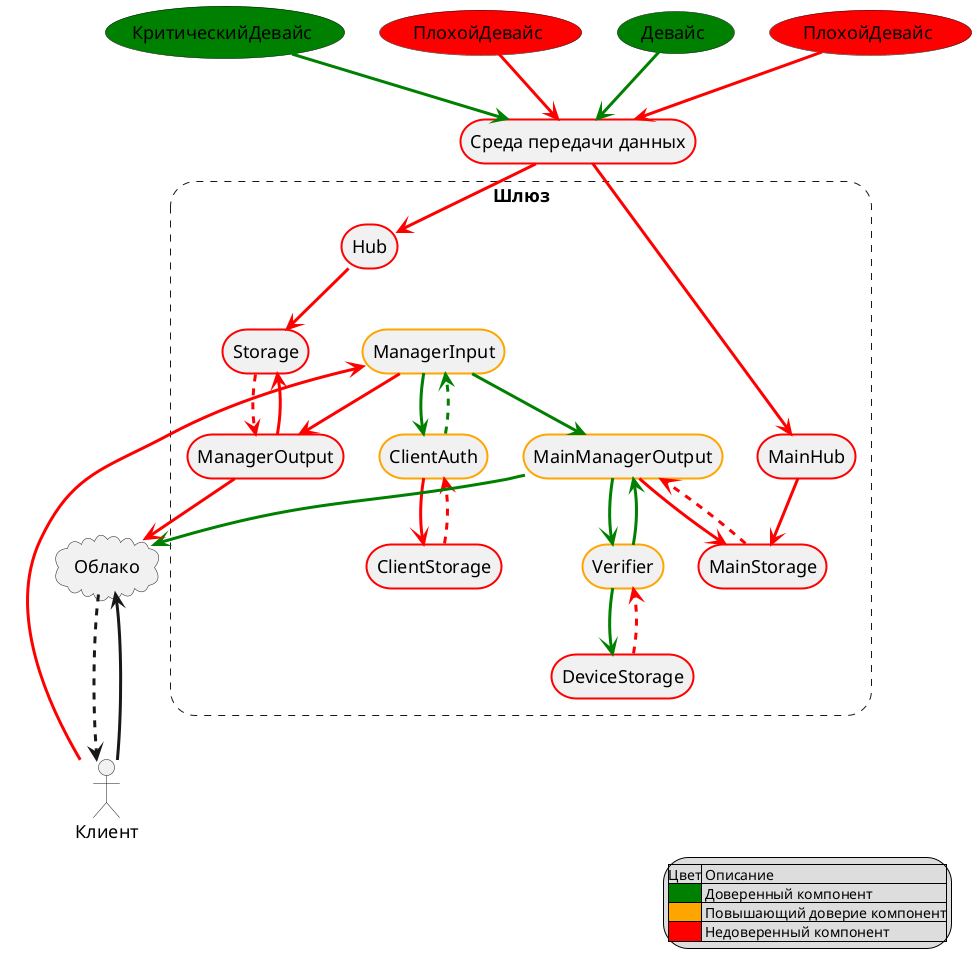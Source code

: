 @startuml

skinparam arrowthickness 3
skinparam defaultFontName Arial
skinparam defaultFontSize 18
skinparam roundCorner 50

legend right
    |Цвет| Описание |
    |<#green>| Доверенный компонент|
    |<#orange>| Повышающий доверие компонент|
    |<#red>| Недоверенный компонент|
endlegend

cloud Облако as cloud
actor Клиент as user


rectangle "Шлюз" #line.dashed{
    

    rectangle Hub as hub #line:Red;line.bold
    rectangle ManagerOutput as out #line:Red;line.bold
    rectangle Storage as storage #line:red;line.bold

    rectangle ClientStorage as cs #line:red;line.bold
    rectangle ClientAuth as auth2 #line:Orange;line.bold

    rectangle ManagerInput as in #line:Orange;line.bold

    rectangle Verifier as verifier #line:Orange;line.bold
    rectangle DeviceStorage as ds #line:red;line.bold
    rectangle MainManagerOutput as mainOut #line:Orange;line.bold
    rectangle MainStorage as mainStorage #line:red;line.bold
    rectangle MainHub as mainHub #line:Red;line.bold
} 


    (КритическийДевайс) as mainDevice #green
    (ПлохойДевайс) as angryDevice2 #red
    (Девайс) as device #green
    (ПлохойДевайс) as angryDevice1 #red

    rectangle "Среда передачи данных" as net #line:Red;line.bold

    angryDevice2 -[#Red]-> net
    mainDevice -[#green]-> net
    net -[#red]-> mainHub


    device -[#green]-> net
    angryDevice1 -[#Red]-> net
    net -[#red]-> hub



mainHub --[#Red]> mainStorage
hub --[#Red]> storage
user -[#red]-> in
in -[#Green]-> auth2
auth2 -[#Red]-> cs
cs .[#Red].> auth2
auth2 .[#Green].>in
in --[#Green]> mainOut
mainOut --[#Red]> mainStorage
mainStorage .[#Red].> mainOut
mainOut --[#Green]> cloud
mainOut --[#Green]> verifier
verifier --[#Green]> ds
ds .[#Red].> verifier
verifier --[#Green]> mainOut

user --> cloud
cloud -..> user

in --[#Red]> out
out --[#Red]> storage
storage .[#Red].> out
out --[#Red]> cloud



@endumls